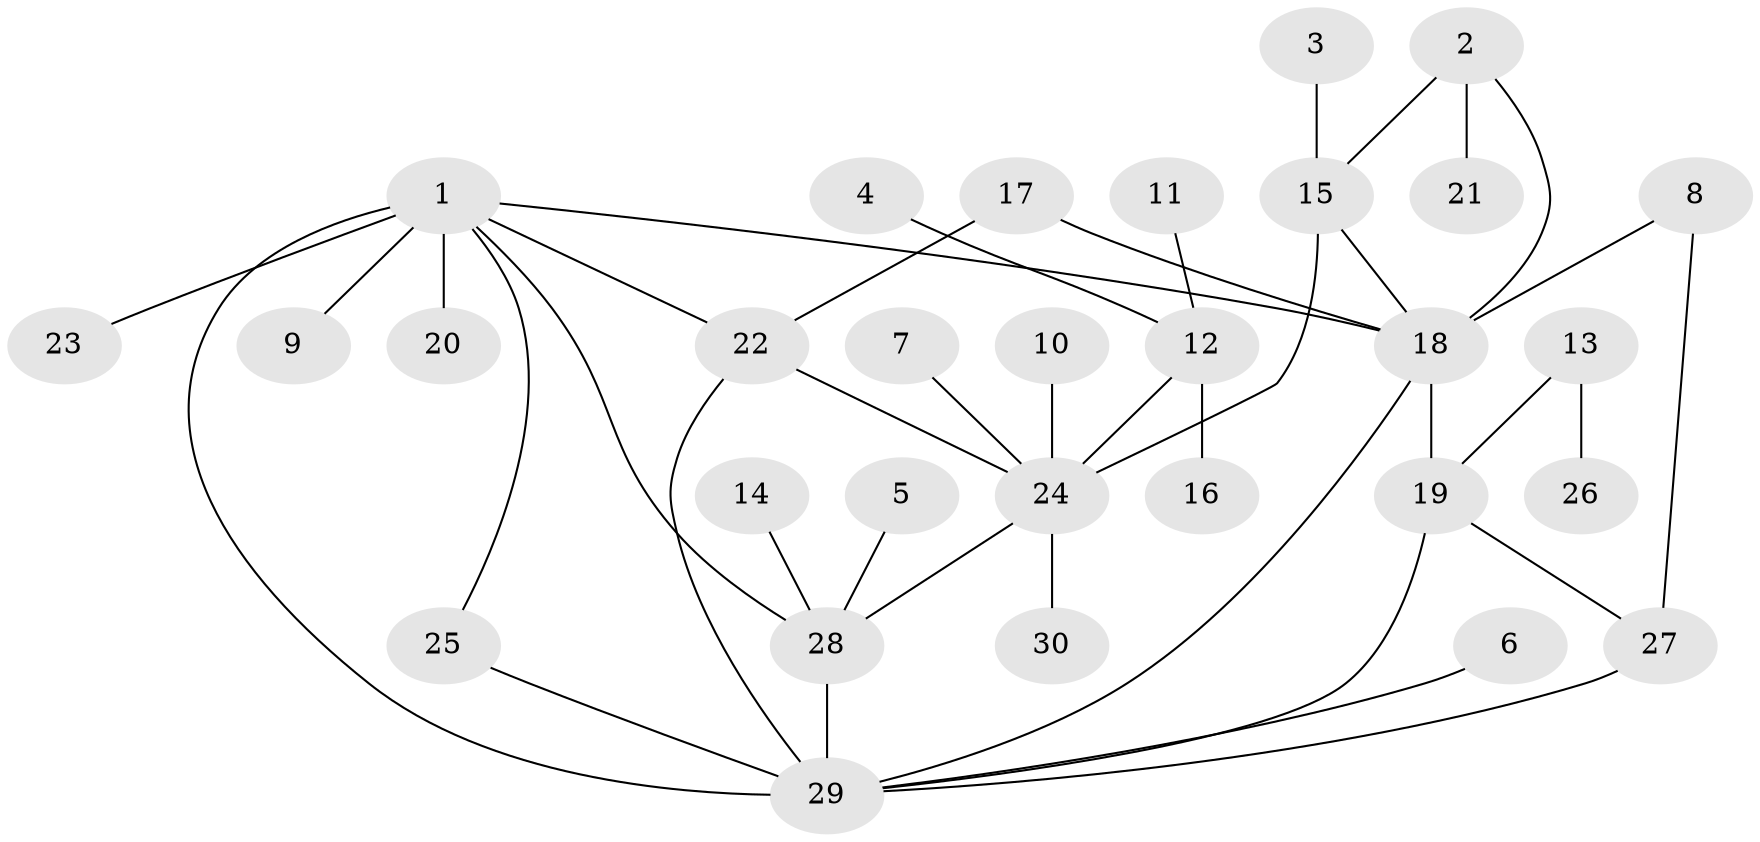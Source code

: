 // original degree distribution, {5: 0.08064516129032258, 6: 0.06451612903225806, 4: 0.06451612903225806, 7: 0.03225806451612903, 9: 0.016129032258064516, 1: 0.46774193548387094, 2: 0.22580645161290322, 3: 0.04838709677419355}
// Generated by graph-tools (version 1.1) at 2025/26/03/09/25 03:26:40]
// undirected, 30 vertices, 40 edges
graph export_dot {
graph [start="1"]
  node [color=gray90,style=filled];
  1;
  2;
  3;
  4;
  5;
  6;
  7;
  8;
  9;
  10;
  11;
  12;
  13;
  14;
  15;
  16;
  17;
  18;
  19;
  20;
  21;
  22;
  23;
  24;
  25;
  26;
  27;
  28;
  29;
  30;
  1 -- 9 [weight=1.0];
  1 -- 18 [weight=1.0];
  1 -- 20 [weight=1.0];
  1 -- 22 [weight=1.0];
  1 -- 23 [weight=1.0];
  1 -- 25 [weight=1.0];
  1 -- 28 [weight=1.0];
  1 -- 29 [weight=2.0];
  2 -- 15 [weight=1.0];
  2 -- 18 [weight=1.0];
  2 -- 21 [weight=1.0];
  3 -- 15 [weight=1.0];
  4 -- 12 [weight=1.0];
  5 -- 28 [weight=1.0];
  6 -- 29 [weight=1.0];
  7 -- 24 [weight=1.0];
  8 -- 18 [weight=1.0];
  8 -- 27 [weight=1.0];
  10 -- 24 [weight=1.0];
  11 -- 12 [weight=1.0];
  12 -- 16 [weight=1.0];
  12 -- 24 [weight=1.0];
  13 -- 19 [weight=1.0];
  13 -- 26 [weight=1.0];
  14 -- 28 [weight=1.0];
  15 -- 18 [weight=1.0];
  15 -- 24 [weight=1.0];
  17 -- 18 [weight=1.0];
  17 -- 22 [weight=1.0];
  18 -- 19 [weight=2.0];
  18 -- 29 [weight=1.0];
  19 -- 27 [weight=1.0];
  19 -- 29 [weight=1.0];
  22 -- 24 [weight=2.0];
  22 -- 29 [weight=1.0];
  24 -- 28 [weight=1.0];
  24 -- 30 [weight=1.0];
  25 -- 29 [weight=1.0];
  27 -- 29 [weight=1.0];
  28 -- 29 [weight=2.0];
}
